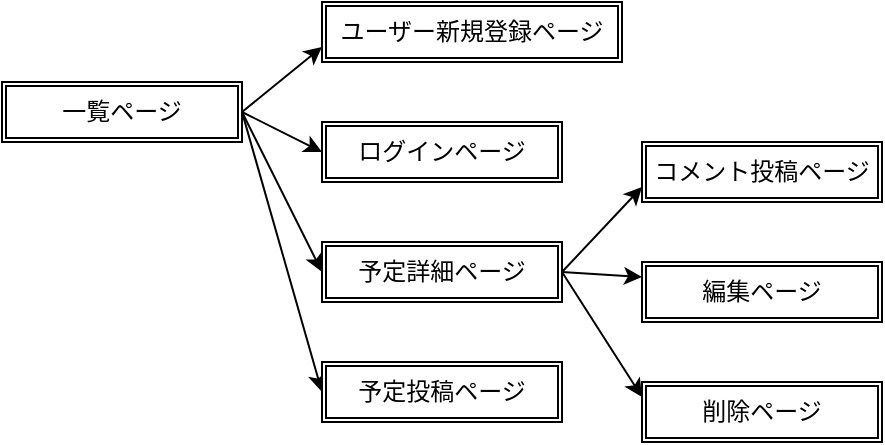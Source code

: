 <mxfile>
    <diagram id="kmVP7N6Ft52Eju545Fdm" name="ページ1">
        <mxGraphModel dx="408" dy="333" grid="1" gridSize="10" guides="1" tooltips="1" connect="1" arrows="1" fold="1" page="1" pageScale="1" pageWidth="827" pageHeight="1169" math="0" shadow="0">
            <root>
                <mxCell id="0"/>
                <mxCell id="1" parent="0"/>
                <mxCell id="13" style="edgeStyle=none;html=1;exitX=1;exitY=0.5;exitDx=0;exitDy=0;entryX=0;entryY=0.75;entryDx=0;entryDy=0;" edge="1" parent="1" source="2" target="3">
                    <mxGeometry relative="1" as="geometry"/>
                </mxCell>
                <mxCell id="14" style="edgeStyle=none;html=1;exitX=0;exitY=0.5;exitDx=0;exitDy=0;entryX=0;entryY=0.5;entryDx=0;entryDy=0;" edge="1" parent="1" source="4" target="4">
                    <mxGeometry relative="1" as="geometry"/>
                </mxCell>
                <mxCell id="15" style="edgeStyle=none;html=1;exitX=1;exitY=0.5;exitDx=0;exitDy=0;entryX=0;entryY=0.5;entryDx=0;entryDy=0;" edge="1" parent="1" source="2" target="4">
                    <mxGeometry relative="1" as="geometry"/>
                </mxCell>
                <mxCell id="16" style="edgeStyle=none;html=1;exitX=1;exitY=0.5;exitDx=0;exitDy=0;entryX=0;entryY=0.5;entryDx=0;entryDy=0;" edge="1" parent="1" source="2" target="6">
                    <mxGeometry relative="1" as="geometry"/>
                </mxCell>
                <mxCell id="17" style="edgeStyle=none;html=1;exitX=1;exitY=0.5;exitDx=0;exitDy=0;entryX=0;entryY=0.5;entryDx=0;entryDy=0;" edge="1" parent="1" source="2" target="7">
                    <mxGeometry relative="1" as="geometry"/>
                </mxCell>
                <mxCell id="2" value="一覧ページ" style="shape=ext;double=1;rounded=0;whiteSpace=wrap;html=1;" vertex="1" parent="1">
                    <mxGeometry x="10" y="80" width="120" height="30" as="geometry"/>
                </mxCell>
                <mxCell id="3" value="ユーザー新規登録ページ" style="shape=ext;double=1;rounded=0;whiteSpace=wrap;html=1;" vertex="1" parent="1">
                    <mxGeometry x="170" y="40" width="150" height="30" as="geometry"/>
                </mxCell>
                <mxCell id="4" value="ログインページ" style="shape=ext;double=1;rounded=0;whiteSpace=wrap;html=1;" vertex="1" parent="1">
                    <mxGeometry x="170" y="100" width="120" height="30" as="geometry"/>
                </mxCell>
                <mxCell id="21" style="edgeStyle=none;html=1;exitX=1;exitY=0.5;exitDx=0;exitDy=0;entryX=0;entryY=0.75;entryDx=0;entryDy=0;" edge="1" parent="1" source="6" target="18">
                    <mxGeometry relative="1" as="geometry"/>
                </mxCell>
                <mxCell id="22" style="edgeStyle=none;html=1;exitX=1;exitY=0.5;exitDx=0;exitDy=0;entryX=0;entryY=0.25;entryDx=0;entryDy=0;" edge="1" parent="1" source="6" target="19">
                    <mxGeometry relative="1" as="geometry"/>
                </mxCell>
                <mxCell id="23" style="edgeStyle=none;html=1;exitX=1;exitY=0.5;exitDx=0;exitDy=0;entryX=0;entryY=0.25;entryDx=0;entryDy=0;" edge="1" parent="1" source="6" target="20">
                    <mxGeometry relative="1" as="geometry"/>
                </mxCell>
                <mxCell id="6" value="予定詳細ページ" style="shape=ext;double=1;rounded=0;whiteSpace=wrap;html=1;" vertex="1" parent="1">
                    <mxGeometry x="170" y="160" width="120" height="30" as="geometry"/>
                </mxCell>
                <mxCell id="7" value="予定投稿ページ" style="shape=ext;double=1;rounded=0;whiteSpace=wrap;html=1;" vertex="1" parent="1">
                    <mxGeometry x="170" y="220" width="120" height="30" as="geometry"/>
                </mxCell>
                <mxCell id="18" value="コメント投稿ページ" style="shape=ext;double=1;rounded=0;whiteSpace=wrap;html=1;" vertex="1" parent="1">
                    <mxGeometry x="330" y="110" width="120" height="30" as="geometry"/>
                </mxCell>
                <mxCell id="19" value="編集ページ" style="shape=ext;double=1;rounded=0;whiteSpace=wrap;html=1;" vertex="1" parent="1">
                    <mxGeometry x="330" y="170" width="120" height="30" as="geometry"/>
                </mxCell>
                <mxCell id="20" value="削除ページ" style="shape=ext;double=1;rounded=0;whiteSpace=wrap;html=1;" vertex="1" parent="1">
                    <mxGeometry x="330" y="230" width="120" height="30" as="geometry"/>
                </mxCell>
            </root>
        </mxGraphModel>
    </diagram>
</mxfile>